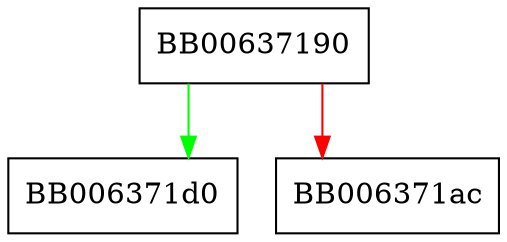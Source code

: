 digraph EVP_PKEY_CTX_set_rsa_oaep_md {
  node [shape="box"];
  graph [splines=ortho];
  BB00637190 -> BB006371d0 [color="green"];
  BB00637190 -> BB006371ac [color="red"];
}